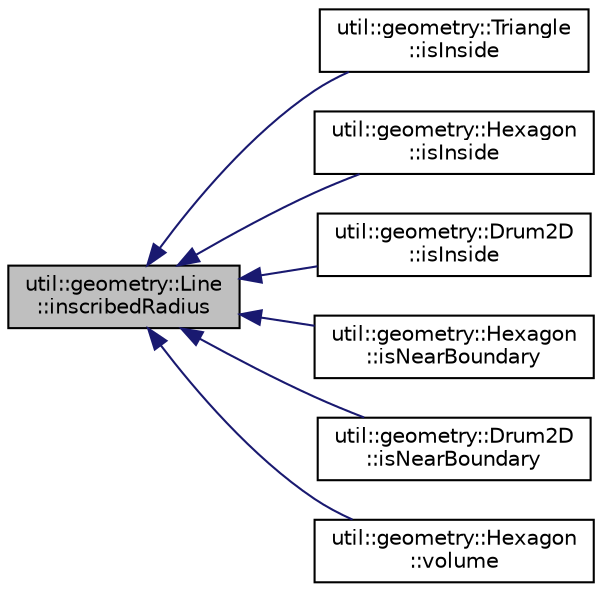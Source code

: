 digraph "util::geometry::Line::inscribedRadius"
{
  edge [fontname="Helvetica",fontsize="10",labelfontname="Helvetica",labelfontsize="10"];
  node [fontname="Helvetica",fontsize="10",shape=record];
  rankdir="LR";
  Node56 [label="util::geometry::Line\l::inscribedRadius",height=0.2,width=0.4,color="black", fillcolor="grey75", style="filled", fontcolor="black"];
  Node56 -> Node57 [dir="back",color="midnightblue",fontsize="10",style="solid",fontname="Helvetica"];
  Node57 [label="util::geometry::Triangle\l::isInside",height=0.2,width=0.4,color="black", fillcolor="white", style="filled",URL="$classutil_1_1geometry_1_1Triangle.html#a1d830012b376f6535d13d2940c89d90b",tooltip="Checks if point is inside this object. "];
  Node56 -> Node58 [dir="back",color="midnightblue",fontsize="10",style="solid",fontname="Helvetica"];
  Node58 [label="util::geometry::Hexagon\l::isInside",height=0.2,width=0.4,color="black", fillcolor="white", style="filled",URL="$classutil_1_1geometry_1_1Hexagon.html#a7fc961661d345efbadd07cdf47b6f59e",tooltip="Checks if point is inside this object. "];
  Node56 -> Node59 [dir="back",color="midnightblue",fontsize="10",style="solid",fontname="Helvetica"];
  Node59 [label="util::geometry::Drum2D\l::isInside",height=0.2,width=0.4,color="black", fillcolor="white", style="filled",URL="$classutil_1_1geometry_1_1Drum2D.html#a3e79daf6f2dd929bf236004a72ad5b70",tooltip="Checks if point is inside this object. "];
  Node56 -> Node60 [dir="back",color="midnightblue",fontsize="10",style="solid",fontname="Helvetica"];
  Node60 [label="util::geometry::Hexagon\l::isNearBoundary",height=0.2,width=0.4,color="black", fillcolor="white", style="filled",URL="$classutil_1_1geometry_1_1Hexagon.html#a98182ad0f38849f7076e79468aaeb441",tooltip="Checks if point is within given distance of this object. "];
  Node56 -> Node61 [dir="back",color="midnightblue",fontsize="10",style="solid",fontname="Helvetica"];
  Node61 [label="util::geometry::Drum2D\l::isNearBoundary",height=0.2,width=0.4,color="black", fillcolor="white", style="filled",URL="$classutil_1_1geometry_1_1Drum2D.html#a37d260206b6f7b5abd8f667638802411",tooltip="Checks if point is within given distance of this object. "];
  Node56 -> Node62 [dir="back",color="midnightblue",fontsize="10",style="solid",fontname="Helvetica"];
  Node62 [label="util::geometry::Hexagon\l::volume",height=0.2,width=0.4,color="black", fillcolor="white", style="filled",URL="$classutil_1_1geometry_1_1Hexagon.html#afb87675f4b0ad11b2d5b240b14a40eb8",tooltip="Computes the area of the rectangle. "];
}
